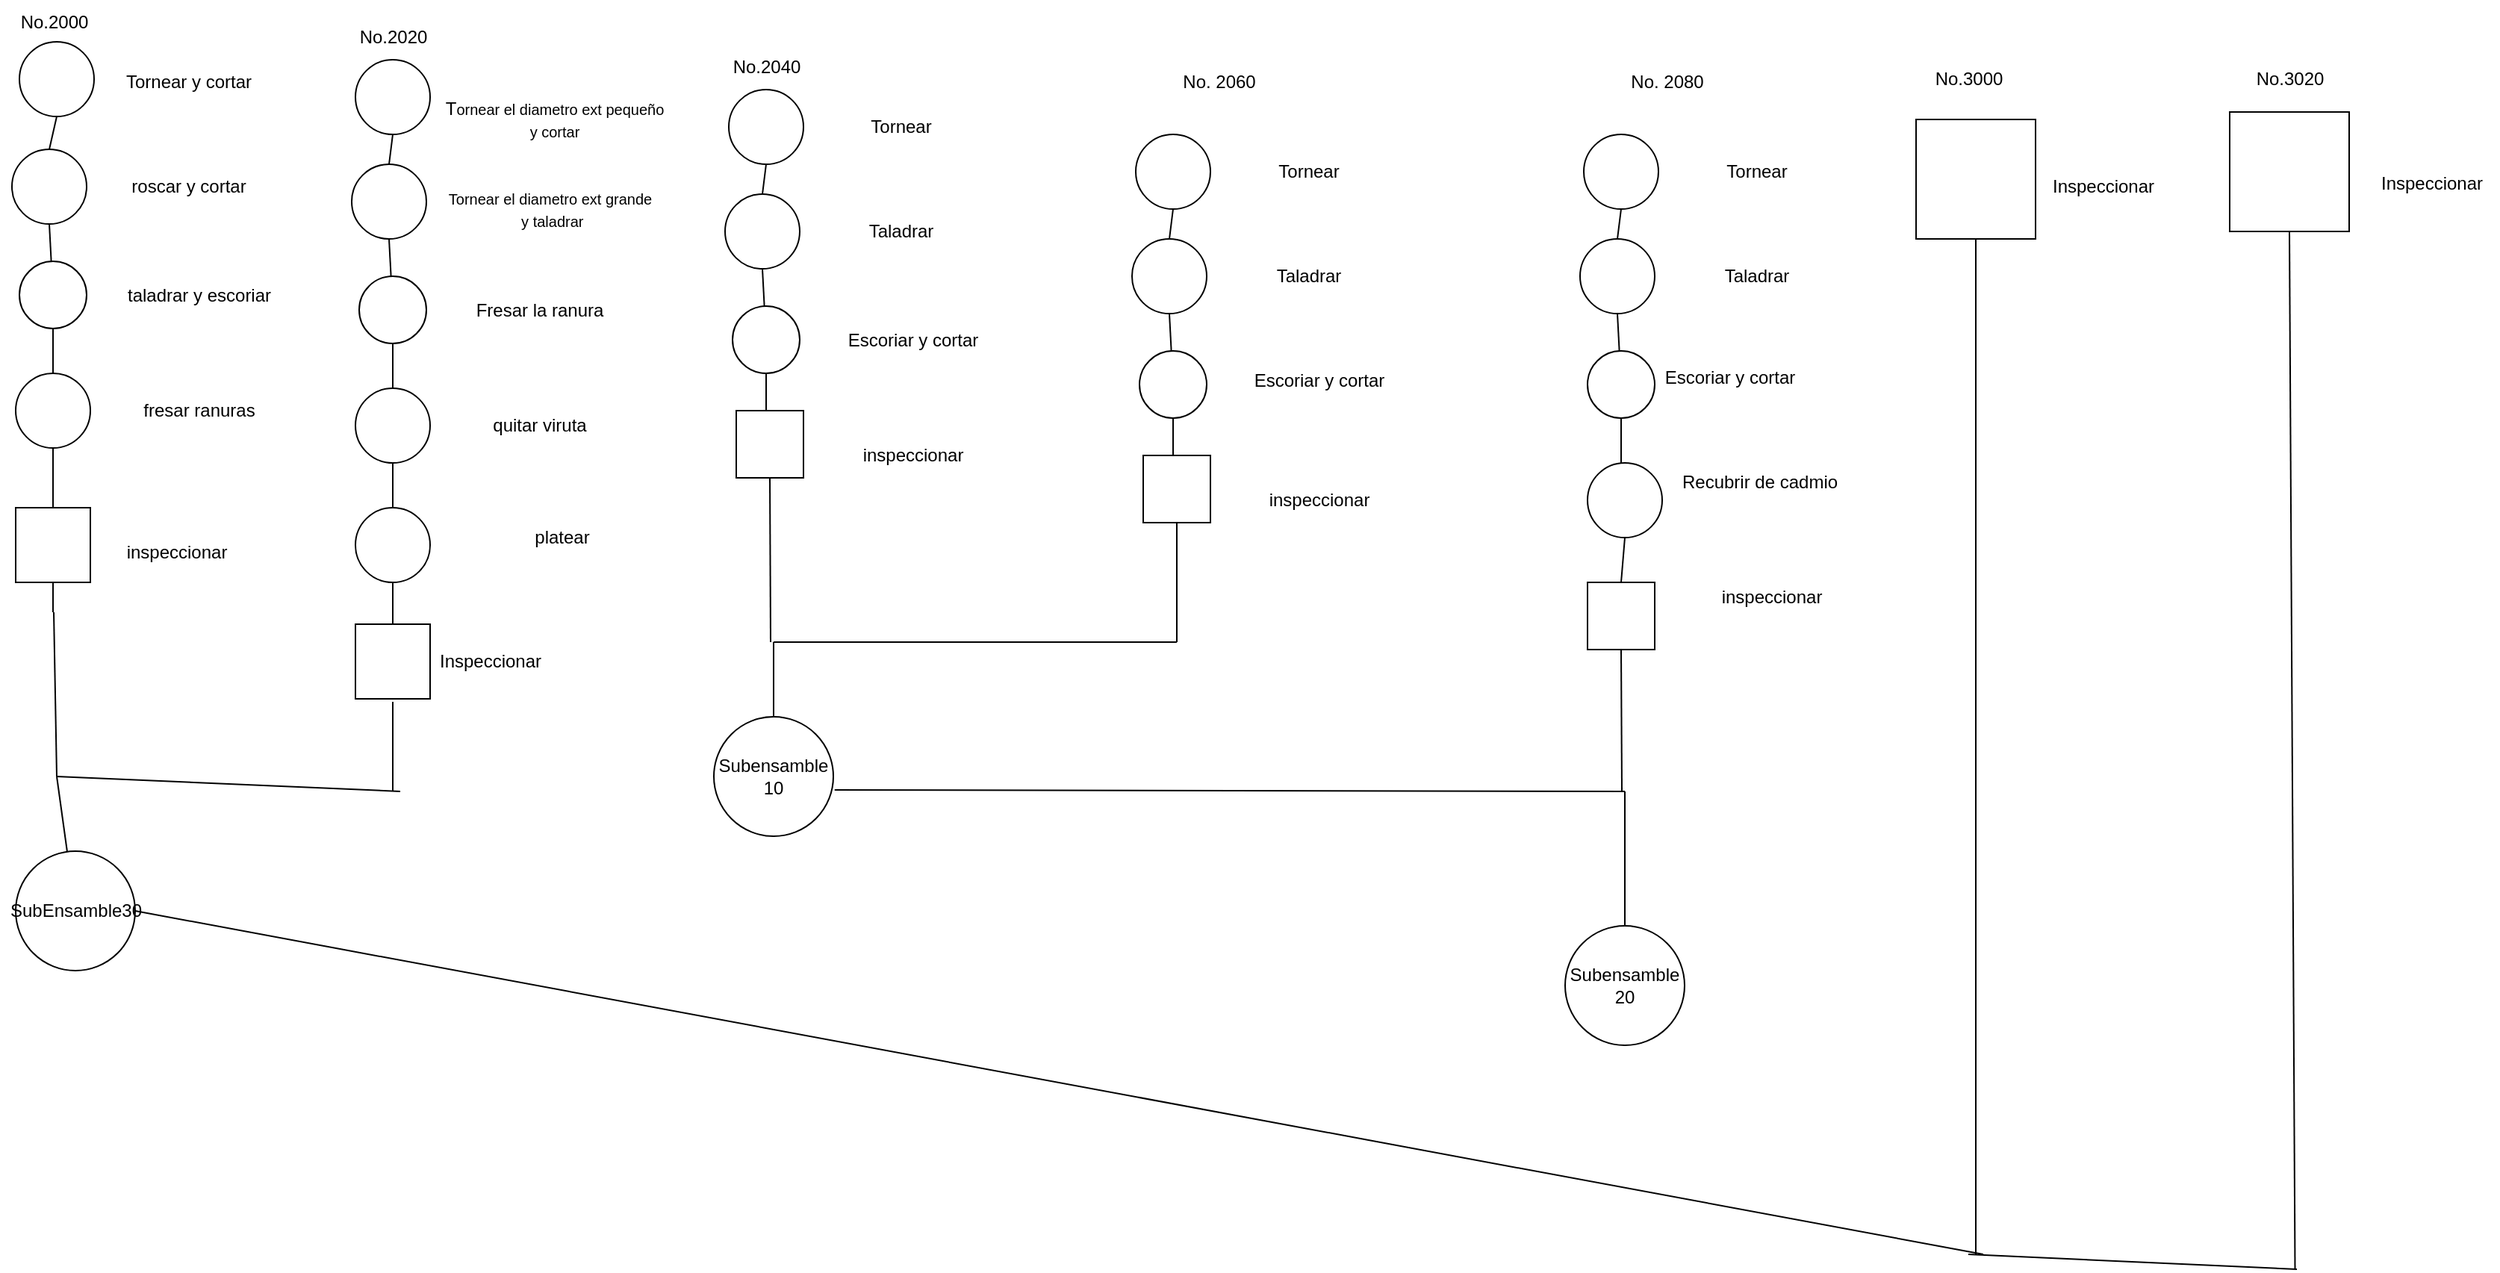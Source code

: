 <mxfile version="21.8.1" type="github">
  <diagram name="Página-1" id="knVnsXhcvulUXnF5gRkf">
    <mxGraphModel dx="2625" dy="1415" grid="1" gridSize="10" guides="1" tooltips="1" connect="1" arrows="1" fold="1" page="1" pageScale="1" pageWidth="1920" pageHeight="1200" math="0" shadow="0">
      <root>
        <mxCell id="0" />
        <mxCell id="1" parent="0" />
        <mxCell id="qHqgIJDqdc0Txp3HUpsl-9" value="" style="ellipse;whiteSpace=wrap;html=1;aspect=fixed;" vertex="1" parent="1">
          <mxGeometry x="45" y="48" width="50" height="50" as="geometry" />
        </mxCell>
        <mxCell id="qHqgIJDqdc0Txp3HUpsl-12" value="" style="endArrow=none;html=1;rounded=0;entryX=0.5;entryY=1;entryDx=0;entryDy=0;exitX=0.5;exitY=0;exitDx=0;exitDy=0;" edge="1" parent="1" source="qHqgIJDqdc0Txp3HUpsl-21" target="qHqgIJDqdc0Txp3HUpsl-9">
          <mxGeometry width="50" height="50" relative="1" as="geometry">
            <mxPoint x="67.08" y="190" as="sourcePoint" />
            <mxPoint x="67.08" y="140" as="targetPoint" />
          </mxGeometry>
        </mxCell>
        <mxCell id="qHqgIJDqdc0Txp3HUpsl-21" value="" style="ellipse;whiteSpace=wrap;html=1;aspect=fixed;" vertex="1" parent="1">
          <mxGeometry x="40" y="120" width="50" height="50" as="geometry" />
        </mxCell>
        <mxCell id="qHqgIJDqdc0Txp3HUpsl-22" value="" style="endArrow=none;html=1;rounded=0;entryX=0.5;entryY=1;entryDx=0;entryDy=0;" edge="1" parent="1" source="qHqgIJDqdc0Txp3HUpsl-24" target="qHqgIJDqdc0Txp3HUpsl-21">
          <mxGeometry width="50" height="50" relative="1" as="geometry">
            <mxPoint x="67.5" y="300" as="sourcePoint" />
            <mxPoint x="447.5" y="200" as="targetPoint" />
          </mxGeometry>
        </mxCell>
        <mxCell id="qHqgIJDqdc0Txp3HUpsl-25" value="" style="endArrow=none;html=1;rounded=0;entryX=0.5;entryY=1;entryDx=0;entryDy=0;exitX=0.5;exitY=0;exitDx=0;exitDy=0;" edge="1" parent="1" source="qHqgIJDqdc0Txp3HUpsl-26" target="qHqgIJDqdc0Txp3HUpsl-24">
          <mxGeometry width="50" height="50" relative="1" as="geometry">
            <mxPoint x="67.08" y="420" as="sourcePoint" />
            <mxPoint x="67.08" y="370" as="targetPoint" />
          </mxGeometry>
        </mxCell>
        <mxCell id="qHqgIJDqdc0Txp3HUpsl-27" value="" style="endArrow=none;html=1;rounded=0;entryX=0.5;entryY=1;entryDx=0;entryDy=0;exitX=0.5;exitY=0;exitDx=0;exitDy=0;" edge="1" parent="1" target="qHqgIJDqdc0Txp3HUpsl-26" source="qHqgIJDqdc0Txp3HUpsl-120">
          <mxGeometry width="50" height="50" relative="1" as="geometry">
            <mxPoint x="67.5" y="350" as="sourcePoint" />
            <mxPoint x="447.5" y="430" as="targetPoint" />
          </mxGeometry>
        </mxCell>
        <mxCell id="qHqgIJDqdc0Txp3HUpsl-28" value="" style="endArrow=none;html=1;rounded=0;entryX=0.5;entryY=1;entryDx=0;entryDy=0;" edge="1" parent="1" source="qHqgIJDqdc0Txp3HUpsl-26" target="qHqgIJDqdc0Txp3HUpsl-24">
          <mxGeometry width="50" height="50" relative="1" as="geometry">
            <mxPoint x="67.5" y="300" as="sourcePoint" />
            <mxPoint x="67.5" y="170" as="targetPoint" />
          </mxGeometry>
        </mxCell>
        <mxCell id="qHqgIJDqdc0Txp3HUpsl-24" value="" style="ellipse;whiteSpace=wrap;html=1;aspect=fixed;" vertex="1" parent="1">
          <mxGeometry x="45" y="195" width="45" height="45" as="geometry" />
        </mxCell>
        <mxCell id="qHqgIJDqdc0Txp3HUpsl-29" value="" style="endArrow=none;html=1;rounded=0;entryX=0.5;entryY=1;entryDx=0;entryDy=0;" edge="1" parent="1" target="qHqgIJDqdc0Txp3HUpsl-26">
          <mxGeometry width="50" height="50" relative="1" as="geometry">
            <mxPoint x="67.5" y="300" as="sourcePoint" />
            <mxPoint x="67.5" y="240" as="targetPoint" />
          </mxGeometry>
        </mxCell>
        <mxCell id="qHqgIJDqdc0Txp3HUpsl-26" value="" style="ellipse;whiteSpace=wrap;html=1;aspect=fixed;" vertex="1" parent="1">
          <mxGeometry x="42.5" y="270" width="50" height="50" as="geometry" />
        </mxCell>
        <mxCell id="qHqgIJDqdc0Txp3HUpsl-31" value="" style="endArrow=none;html=1;rounded=0;entryX=0.5;entryY=1;entryDx=0;entryDy=0;exitX=0.5;exitY=0;exitDx=0;exitDy=0;" edge="1" parent="1" target="qHqgIJDqdc0Txp3HUpsl-120">
          <mxGeometry width="50" height="50" relative="1" as="geometry">
            <mxPoint x="67.5" y="430" as="sourcePoint" />
            <mxPoint x="67.5" y="400" as="targetPoint" />
          </mxGeometry>
        </mxCell>
        <mxCell id="qHqgIJDqdc0Txp3HUpsl-33" value="" style="endArrow=none;html=1;rounded=0;" edge="1" parent="1">
          <mxGeometry width="50" height="50" relative="1" as="geometry">
            <mxPoint x="70" y="540" as="sourcePoint" />
            <mxPoint x="68" y="430" as="targetPoint" />
          </mxGeometry>
        </mxCell>
        <mxCell id="qHqgIJDqdc0Txp3HUpsl-34" value="No.2000" style="text;html=1;align=center;verticalAlign=middle;resizable=0;points=[];autosize=1;strokeColor=none;fillColor=none;" vertex="1" parent="1">
          <mxGeometry x="32.5" y="20" width="70" height="30" as="geometry" />
        </mxCell>
        <mxCell id="qHqgIJDqdc0Txp3HUpsl-35" value="Tornear y cortar" style="text;html=1;align=center;verticalAlign=middle;resizable=0;points=[];autosize=1;strokeColor=none;fillColor=none;" vertex="1" parent="1">
          <mxGeometry x="102.5" y="60" width="110" height="30" as="geometry" />
        </mxCell>
        <mxCell id="qHqgIJDqdc0Txp3HUpsl-36" value="roscar y cortar" style="text;html=1;align=center;verticalAlign=middle;resizable=0;points=[];autosize=1;strokeColor=none;fillColor=none;" vertex="1" parent="1">
          <mxGeometry x="107.5" y="130" width="100" height="30" as="geometry" />
        </mxCell>
        <mxCell id="qHqgIJDqdc0Txp3HUpsl-37" value="taladrar y escoriar" style="text;html=1;align=center;verticalAlign=middle;resizable=0;points=[];autosize=1;strokeColor=none;fillColor=none;" vertex="1" parent="1">
          <mxGeometry x="105" y="202.5" width="120" height="30" as="geometry" />
        </mxCell>
        <mxCell id="qHqgIJDqdc0Txp3HUpsl-38" value="fresar ranuras" style="text;html=1;align=center;verticalAlign=middle;resizable=0;points=[];autosize=1;strokeColor=none;fillColor=none;" vertex="1" parent="1">
          <mxGeometry x="115" y="280" width="100" height="30" as="geometry" />
        </mxCell>
        <mxCell id="qHqgIJDqdc0Txp3HUpsl-39" value="inspeccionar&lt;br&gt;" style="text;html=1;align=center;verticalAlign=middle;resizable=0;points=[];autosize=1;strokeColor=none;fillColor=none;" vertex="1" parent="1">
          <mxGeometry x="105" y="375" width="90" height="30" as="geometry" />
        </mxCell>
        <mxCell id="qHqgIJDqdc0Txp3HUpsl-40" value="" style="ellipse;whiteSpace=wrap;html=1;aspect=fixed;" vertex="1" parent="1">
          <mxGeometry x="270" y="60" width="50" height="50" as="geometry" />
        </mxCell>
        <mxCell id="qHqgIJDqdc0Txp3HUpsl-41" value="" style="endArrow=none;html=1;rounded=0;entryX=0.5;entryY=1;entryDx=0;entryDy=0;exitX=0.5;exitY=0;exitDx=0;exitDy=0;" edge="1" parent="1" source="qHqgIJDqdc0Txp3HUpsl-42" target="qHqgIJDqdc0Txp3HUpsl-40">
          <mxGeometry width="50" height="50" relative="1" as="geometry">
            <mxPoint x="294.58" y="200" as="sourcePoint" />
            <mxPoint x="294.58" y="150" as="targetPoint" />
          </mxGeometry>
        </mxCell>
        <mxCell id="qHqgIJDqdc0Txp3HUpsl-42" value="" style="ellipse;whiteSpace=wrap;html=1;aspect=fixed;" vertex="1" parent="1">
          <mxGeometry x="267.5" y="130" width="50" height="50" as="geometry" />
        </mxCell>
        <mxCell id="qHqgIJDqdc0Txp3HUpsl-43" value="" style="endArrow=none;html=1;rounded=0;entryX=0.5;entryY=1;entryDx=0;entryDy=0;" edge="1" parent="1" source="qHqgIJDqdc0Txp3HUpsl-47" target="qHqgIJDqdc0Txp3HUpsl-42">
          <mxGeometry width="50" height="50" relative="1" as="geometry">
            <mxPoint x="295" y="310" as="sourcePoint" />
            <mxPoint x="675" y="210" as="targetPoint" />
          </mxGeometry>
        </mxCell>
        <mxCell id="qHqgIJDqdc0Txp3HUpsl-44" value="" style="endArrow=none;html=1;rounded=0;entryX=0.5;entryY=1;entryDx=0;entryDy=0;exitX=0.5;exitY=0;exitDx=0;exitDy=0;" edge="1" parent="1" source="qHqgIJDqdc0Txp3HUpsl-49" target="qHqgIJDqdc0Txp3HUpsl-47">
          <mxGeometry width="50" height="50" relative="1" as="geometry">
            <mxPoint x="294.58" y="430" as="sourcePoint" />
            <mxPoint x="294.58" y="380" as="targetPoint" />
          </mxGeometry>
        </mxCell>
        <mxCell id="qHqgIJDqdc0Txp3HUpsl-45" value="" style="endArrow=none;html=1;rounded=0;entryX=0.5;entryY=1;entryDx=0;entryDy=0;exitX=0.5;exitY=0;exitDx=0;exitDy=0;" edge="1" parent="1" source="qHqgIJDqdc0Txp3HUpsl-50" target="qHqgIJDqdc0Txp3HUpsl-49">
          <mxGeometry width="50" height="50" relative="1" as="geometry">
            <mxPoint x="295" y="540" as="sourcePoint" />
            <mxPoint x="675" y="440" as="targetPoint" />
          </mxGeometry>
        </mxCell>
        <mxCell id="qHqgIJDqdc0Txp3HUpsl-46" value="" style="endArrow=none;html=1;rounded=0;entryX=0.5;entryY=1;entryDx=0;entryDy=0;" edge="1" parent="1" source="qHqgIJDqdc0Txp3HUpsl-49" target="qHqgIJDqdc0Txp3HUpsl-47">
          <mxGeometry width="50" height="50" relative="1" as="geometry">
            <mxPoint x="295" y="310" as="sourcePoint" />
            <mxPoint x="295" y="180" as="targetPoint" />
          </mxGeometry>
        </mxCell>
        <mxCell id="qHqgIJDqdc0Txp3HUpsl-47" value="" style="ellipse;whiteSpace=wrap;html=1;aspect=fixed;" vertex="1" parent="1">
          <mxGeometry x="272.5" y="205" width="45" height="45" as="geometry" />
        </mxCell>
        <mxCell id="qHqgIJDqdc0Txp3HUpsl-48" value="" style="endArrow=none;html=1;rounded=0;entryX=0.5;entryY=1;entryDx=0;entryDy=0;" edge="1" parent="1" target="qHqgIJDqdc0Txp3HUpsl-49">
          <mxGeometry width="50" height="50" relative="1" as="geometry">
            <mxPoint x="295" y="310" as="sourcePoint" />
            <mxPoint x="295" y="250" as="targetPoint" />
          </mxGeometry>
        </mxCell>
        <mxCell id="qHqgIJDqdc0Txp3HUpsl-49" value="" style="ellipse;whiteSpace=wrap;html=1;aspect=fixed;" vertex="1" parent="1">
          <mxGeometry x="270" y="280" width="50" height="50" as="geometry" />
        </mxCell>
        <mxCell id="qHqgIJDqdc0Txp3HUpsl-50" value="" style="ellipse;whiteSpace=wrap;html=1;aspect=fixed;" vertex="1" parent="1">
          <mxGeometry x="270" y="360" width="50" height="50" as="geometry" />
        </mxCell>
        <mxCell id="qHqgIJDqdc0Txp3HUpsl-51" value="" style="endArrow=none;html=1;rounded=0;entryX=0.5;entryY=1;entryDx=0;entryDy=0;exitX=0.5;exitY=0;exitDx=0;exitDy=0;" edge="1" parent="1" target="qHqgIJDqdc0Txp3HUpsl-50">
          <mxGeometry width="50" height="50" relative="1" as="geometry">
            <mxPoint x="295" y="440" as="sourcePoint" />
            <mxPoint x="434.58" y="440" as="targetPoint" />
          </mxGeometry>
        </mxCell>
        <mxCell id="qHqgIJDqdc0Txp3HUpsl-53" value="" style="endArrow=none;html=1;rounded=0;entryX=0.5;entryY=1;entryDx=0;entryDy=0;" edge="1" parent="1">
          <mxGeometry width="50" height="50" relative="1" as="geometry">
            <mxPoint x="295" y="550" as="sourcePoint" />
            <mxPoint x="295" y="490" as="targetPoint" />
          </mxGeometry>
        </mxCell>
        <mxCell id="qHqgIJDqdc0Txp3HUpsl-54" value="No.2020" style="text;html=1;align=center;verticalAlign=middle;resizable=0;points=[];autosize=1;strokeColor=none;fillColor=none;" vertex="1" parent="1">
          <mxGeometry x="260" y="30" width="70" height="30" as="geometry" />
        </mxCell>
        <mxCell id="qHqgIJDqdc0Txp3HUpsl-55" value="T&lt;font style=&quot;font-size: 10px;&quot;&gt;ornear el diametro ext pequeño &lt;br&gt;y cortar&lt;/font&gt;" style="text;html=1;align=center;verticalAlign=middle;resizable=0;points=[];autosize=1;strokeColor=none;fillColor=none;" vertex="1" parent="1">
          <mxGeometry x="317.5" y="80" width="170" height="40" as="geometry" />
        </mxCell>
        <mxCell id="qHqgIJDqdc0Txp3HUpsl-56" value="&lt;font style=&quot;font-size: 10px;&quot;&gt;Tornear el diametro ext grande&lt;br&gt;&amp;nbsp;y taladrar&lt;/font&gt;" style="text;html=1;align=center;verticalAlign=middle;resizable=0;points=[];autosize=1;strokeColor=none;fillColor=none;" vertex="1" parent="1">
          <mxGeometry x="320" y="140" width="160" height="40" as="geometry" />
        </mxCell>
        <mxCell id="qHqgIJDqdc0Txp3HUpsl-57" value="Fresar la ranura" style="text;html=1;align=center;verticalAlign=middle;resizable=0;points=[];autosize=1;strokeColor=none;fillColor=none;" vertex="1" parent="1">
          <mxGeometry x="337.5" y="212.5" width="110" height="30" as="geometry" />
        </mxCell>
        <mxCell id="qHqgIJDqdc0Txp3HUpsl-58" value="quitar viruta" style="text;html=1;align=center;verticalAlign=middle;resizable=0;points=[];autosize=1;strokeColor=none;fillColor=none;" vertex="1" parent="1">
          <mxGeometry x="347.5" y="290" width="90" height="30" as="geometry" />
        </mxCell>
        <mxCell id="qHqgIJDqdc0Txp3HUpsl-59" value="platear" style="text;html=1;align=center;verticalAlign=middle;resizable=0;points=[];autosize=1;strokeColor=none;fillColor=none;" vertex="1" parent="1">
          <mxGeometry x="377.5" y="365" width="60" height="30" as="geometry" />
        </mxCell>
        <mxCell id="qHqgIJDqdc0Txp3HUpsl-60" value="" style="ellipse;whiteSpace=wrap;html=1;aspect=fixed;" vertex="1" parent="1">
          <mxGeometry x="520" y="80" width="50" height="50" as="geometry" />
        </mxCell>
        <mxCell id="qHqgIJDqdc0Txp3HUpsl-61" value="" style="endArrow=none;html=1;rounded=0;entryX=0.5;entryY=1;entryDx=0;entryDy=0;exitX=0.5;exitY=0;exitDx=0;exitDy=0;" edge="1" parent="1" source="qHqgIJDqdc0Txp3HUpsl-62" target="qHqgIJDqdc0Txp3HUpsl-60">
          <mxGeometry width="50" height="50" relative="1" as="geometry">
            <mxPoint x="544.58" y="220" as="sourcePoint" />
            <mxPoint x="544.58" y="170" as="targetPoint" />
          </mxGeometry>
        </mxCell>
        <mxCell id="qHqgIJDqdc0Txp3HUpsl-62" value="" style="ellipse;whiteSpace=wrap;html=1;aspect=fixed;" vertex="1" parent="1">
          <mxGeometry x="517.5" y="150" width="50" height="50" as="geometry" />
        </mxCell>
        <mxCell id="qHqgIJDqdc0Txp3HUpsl-63" value="" style="endArrow=none;html=1;rounded=0;entryX=0.5;entryY=1;entryDx=0;entryDy=0;" edge="1" parent="1" source="qHqgIJDqdc0Txp3HUpsl-67" target="qHqgIJDqdc0Txp3HUpsl-62">
          <mxGeometry width="50" height="50" relative="1" as="geometry">
            <mxPoint x="545" y="330" as="sourcePoint" />
            <mxPoint x="925" y="230" as="targetPoint" />
          </mxGeometry>
        </mxCell>
        <mxCell id="qHqgIJDqdc0Txp3HUpsl-64" value="" style="endArrow=none;html=1;rounded=0;entryX=0.5;entryY=1;entryDx=0;entryDy=0;exitX=0.5;exitY=0;exitDx=0;exitDy=0;" edge="1" parent="1" target="qHqgIJDqdc0Txp3HUpsl-67">
          <mxGeometry width="50" height="50" relative="1" as="geometry">
            <mxPoint x="545" y="300" as="sourcePoint" />
            <mxPoint x="544.58" y="400" as="targetPoint" />
          </mxGeometry>
        </mxCell>
        <mxCell id="qHqgIJDqdc0Txp3HUpsl-66" value="" style="endArrow=none;html=1;rounded=0;entryX=0.5;entryY=1;entryDx=0;entryDy=0;" edge="1" parent="1" target="qHqgIJDqdc0Txp3HUpsl-67">
          <mxGeometry width="50" height="50" relative="1" as="geometry">
            <mxPoint x="545" y="300" as="sourcePoint" />
            <mxPoint x="545" y="200" as="targetPoint" />
          </mxGeometry>
        </mxCell>
        <mxCell id="qHqgIJDqdc0Txp3HUpsl-67" value="" style="ellipse;whiteSpace=wrap;html=1;aspect=fixed;" vertex="1" parent="1">
          <mxGeometry x="522.5" y="225" width="45" height="45" as="geometry" />
        </mxCell>
        <mxCell id="qHqgIJDqdc0Txp3HUpsl-74" value="No.2040" style="text;html=1;align=center;verticalAlign=middle;resizable=0;points=[];autosize=1;strokeColor=none;fillColor=none;" vertex="1" parent="1">
          <mxGeometry x="510" y="50" width="70" height="30" as="geometry" />
        </mxCell>
        <mxCell id="qHqgIJDqdc0Txp3HUpsl-75" value="Tornear" style="text;html=1;align=center;verticalAlign=middle;resizable=0;points=[];autosize=1;strokeColor=none;fillColor=none;" vertex="1" parent="1">
          <mxGeometry x="605" y="90" width="60" height="30" as="geometry" />
        </mxCell>
        <mxCell id="qHqgIJDqdc0Txp3HUpsl-76" value="Taladrar" style="text;html=1;align=center;verticalAlign=middle;resizable=0;points=[];autosize=1;strokeColor=none;fillColor=none;" vertex="1" parent="1">
          <mxGeometry x="600" y="160" width="70" height="30" as="geometry" />
        </mxCell>
        <mxCell id="qHqgIJDqdc0Txp3HUpsl-77" value="Escoriar y cortar" style="text;html=1;align=center;verticalAlign=middle;resizable=0;points=[];autosize=1;strokeColor=none;fillColor=none;" vertex="1" parent="1">
          <mxGeometry x="587.5" y="232.5" width="110" height="30" as="geometry" />
        </mxCell>
        <mxCell id="qHqgIJDqdc0Txp3HUpsl-78" value="inspeccionar" style="text;html=1;align=center;verticalAlign=middle;resizable=0;points=[];autosize=1;strokeColor=none;fillColor=none;" vertex="1" parent="1">
          <mxGeometry x="597.5" y="310" width="90" height="30" as="geometry" />
        </mxCell>
        <mxCell id="qHqgIJDqdc0Txp3HUpsl-94" value="No. 2060" style="text;html=1;align=center;verticalAlign=middle;resizable=0;points=[];autosize=1;strokeColor=none;fillColor=none;" vertex="1" parent="1">
          <mxGeometry x="812.5" y="60" width="70" height="30" as="geometry" />
        </mxCell>
        <mxCell id="qHqgIJDqdc0Txp3HUpsl-120" value="" style="whiteSpace=wrap;html=1;aspect=fixed;" vertex="1" parent="1">
          <mxGeometry x="42.5" y="360" width="50" height="50" as="geometry" />
        </mxCell>
        <mxCell id="qHqgIJDqdc0Txp3HUpsl-124" value="Inspeccionar" style="text;html=1;align=center;verticalAlign=middle;resizable=0;points=[];autosize=1;strokeColor=none;fillColor=none;" vertex="1" parent="1">
          <mxGeometry x="315" y="448" width="90" height="30" as="geometry" />
        </mxCell>
        <mxCell id="qHqgIJDqdc0Txp3HUpsl-125" value="" style="whiteSpace=wrap;html=1;aspect=fixed;" vertex="1" parent="1">
          <mxGeometry x="270" y="438" width="50" height="50" as="geometry" />
        </mxCell>
        <mxCell id="qHqgIJDqdc0Txp3HUpsl-126" value="" style="whiteSpace=wrap;html=1;aspect=fixed;" vertex="1" parent="1">
          <mxGeometry x="525" y="295" width="45" height="45" as="geometry" />
        </mxCell>
        <mxCell id="qHqgIJDqdc0Txp3HUpsl-128" value="" style="ellipse;whiteSpace=wrap;html=1;aspect=fixed;" vertex="1" parent="1">
          <mxGeometry x="792.5" y="110" width="50" height="50" as="geometry" />
        </mxCell>
        <mxCell id="qHqgIJDqdc0Txp3HUpsl-129" value="" style="endArrow=none;html=1;rounded=0;entryX=0.5;entryY=1;entryDx=0;entryDy=0;exitX=0.5;exitY=0;exitDx=0;exitDy=0;" edge="1" parent="1" source="qHqgIJDqdc0Txp3HUpsl-130" target="qHqgIJDqdc0Txp3HUpsl-128">
          <mxGeometry width="50" height="50" relative="1" as="geometry">
            <mxPoint x="817.08" y="250" as="sourcePoint" />
            <mxPoint x="817.08" y="200" as="targetPoint" />
          </mxGeometry>
        </mxCell>
        <mxCell id="qHqgIJDqdc0Txp3HUpsl-130" value="" style="ellipse;whiteSpace=wrap;html=1;aspect=fixed;" vertex="1" parent="1">
          <mxGeometry x="790" y="180" width="50" height="50" as="geometry" />
        </mxCell>
        <mxCell id="qHqgIJDqdc0Txp3HUpsl-131" value="" style="endArrow=none;html=1;rounded=0;entryX=0.5;entryY=1;entryDx=0;entryDy=0;" edge="1" parent="1" source="qHqgIJDqdc0Txp3HUpsl-134" target="qHqgIJDqdc0Txp3HUpsl-130">
          <mxGeometry width="50" height="50" relative="1" as="geometry">
            <mxPoint x="817.5" y="360" as="sourcePoint" />
            <mxPoint x="1197.5" y="260" as="targetPoint" />
          </mxGeometry>
        </mxCell>
        <mxCell id="qHqgIJDqdc0Txp3HUpsl-132" value="" style="endArrow=none;html=1;rounded=0;entryX=0.5;entryY=1;entryDx=0;entryDy=0;exitX=0.5;exitY=0;exitDx=0;exitDy=0;" edge="1" parent="1" target="qHqgIJDqdc0Txp3HUpsl-134">
          <mxGeometry width="50" height="50" relative="1" as="geometry">
            <mxPoint x="817.5" y="330" as="sourcePoint" />
            <mxPoint x="817.08" y="430" as="targetPoint" />
          </mxGeometry>
        </mxCell>
        <mxCell id="qHqgIJDqdc0Txp3HUpsl-133" value="" style="endArrow=none;html=1;rounded=0;entryX=0.5;entryY=1;entryDx=0;entryDy=0;" edge="1" parent="1" target="qHqgIJDqdc0Txp3HUpsl-134">
          <mxGeometry width="50" height="50" relative="1" as="geometry">
            <mxPoint x="817.5" y="330" as="sourcePoint" />
            <mxPoint x="817.5" y="230" as="targetPoint" />
          </mxGeometry>
        </mxCell>
        <mxCell id="qHqgIJDqdc0Txp3HUpsl-134" value="" style="ellipse;whiteSpace=wrap;html=1;aspect=fixed;" vertex="1" parent="1">
          <mxGeometry x="795" y="255" width="45" height="45" as="geometry" />
        </mxCell>
        <mxCell id="qHqgIJDqdc0Txp3HUpsl-135" value="Tornear" style="text;html=1;align=center;verticalAlign=middle;resizable=0;points=[];autosize=1;strokeColor=none;fillColor=none;" vertex="1" parent="1">
          <mxGeometry x="877.5" y="120" width="60" height="30" as="geometry" />
        </mxCell>
        <mxCell id="qHqgIJDqdc0Txp3HUpsl-136" value="Taladrar" style="text;html=1;align=center;verticalAlign=middle;resizable=0;points=[];autosize=1;strokeColor=none;fillColor=none;" vertex="1" parent="1">
          <mxGeometry x="872.5" y="190" width="70" height="30" as="geometry" />
        </mxCell>
        <mxCell id="qHqgIJDqdc0Txp3HUpsl-137" value="inspeccionar" style="text;html=1;align=center;verticalAlign=middle;resizable=0;points=[];autosize=1;strokeColor=none;fillColor=none;" vertex="1" parent="1">
          <mxGeometry x="870" y="340" width="90" height="30" as="geometry" />
        </mxCell>
        <mxCell id="qHqgIJDqdc0Txp3HUpsl-138" value="" style="whiteSpace=wrap;html=1;aspect=fixed;" vertex="1" parent="1">
          <mxGeometry x="797.5" y="325" width="45" height="45" as="geometry" />
        </mxCell>
        <mxCell id="qHqgIJDqdc0Txp3HUpsl-139" value="Escoriar y cortar" style="text;html=1;align=center;verticalAlign=middle;resizable=0;points=[];autosize=1;strokeColor=none;fillColor=none;" vertex="1" parent="1">
          <mxGeometry x="860" y="260" width="110" height="30" as="geometry" />
        </mxCell>
        <mxCell id="qHqgIJDqdc0Txp3HUpsl-140" value="No. 2080" style="text;html=1;align=center;verticalAlign=middle;resizable=0;points=[];autosize=1;strokeColor=none;fillColor=none;" vertex="1" parent="1">
          <mxGeometry x="1112.5" y="60" width="70" height="30" as="geometry" />
        </mxCell>
        <mxCell id="qHqgIJDqdc0Txp3HUpsl-141" value="" style="ellipse;whiteSpace=wrap;html=1;aspect=fixed;" vertex="1" parent="1">
          <mxGeometry x="1092.5" y="110" width="50" height="50" as="geometry" />
        </mxCell>
        <mxCell id="qHqgIJDqdc0Txp3HUpsl-142" value="" style="endArrow=none;html=1;rounded=0;entryX=0.5;entryY=1;entryDx=0;entryDy=0;exitX=0.5;exitY=0;exitDx=0;exitDy=0;" edge="1" parent="1" source="qHqgIJDqdc0Txp3HUpsl-143" target="qHqgIJDqdc0Txp3HUpsl-141">
          <mxGeometry width="50" height="50" relative="1" as="geometry">
            <mxPoint x="1117.08" y="250" as="sourcePoint" />
            <mxPoint x="1117.08" y="200" as="targetPoint" />
          </mxGeometry>
        </mxCell>
        <mxCell id="qHqgIJDqdc0Txp3HUpsl-143" value="" style="ellipse;whiteSpace=wrap;html=1;aspect=fixed;" vertex="1" parent="1">
          <mxGeometry x="1090" y="180" width="50" height="50" as="geometry" />
        </mxCell>
        <mxCell id="qHqgIJDqdc0Txp3HUpsl-144" value="" style="endArrow=none;html=1;rounded=0;entryX=0.5;entryY=1;entryDx=0;entryDy=0;" edge="1" parent="1" source="qHqgIJDqdc0Txp3HUpsl-147" target="qHqgIJDqdc0Txp3HUpsl-143">
          <mxGeometry width="50" height="50" relative="1" as="geometry">
            <mxPoint x="1117.5" y="360" as="sourcePoint" />
            <mxPoint x="1497.5" y="260" as="targetPoint" />
          </mxGeometry>
        </mxCell>
        <mxCell id="qHqgIJDqdc0Txp3HUpsl-145" value="" style="endArrow=none;html=1;rounded=0;entryX=0.5;entryY=1;entryDx=0;entryDy=0;exitX=0.5;exitY=0;exitDx=0;exitDy=0;" edge="1" parent="1" target="qHqgIJDqdc0Txp3HUpsl-147">
          <mxGeometry width="50" height="50" relative="1" as="geometry">
            <mxPoint x="1117.5" y="330" as="sourcePoint" />
            <mxPoint x="1117.08" y="430" as="targetPoint" />
          </mxGeometry>
        </mxCell>
        <mxCell id="qHqgIJDqdc0Txp3HUpsl-146" value="" style="endArrow=none;html=1;rounded=0;entryX=0.5;entryY=1;entryDx=0;entryDy=0;" edge="1" parent="1" target="qHqgIJDqdc0Txp3HUpsl-147">
          <mxGeometry width="50" height="50" relative="1" as="geometry">
            <mxPoint x="1117.5" y="330" as="sourcePoint" />
            <mxPoint x="1117.5" y="230" as="targetPoint" />
          </mxGeometry>
        </mxCell>
        <mxCell id="qHqgIJDqdc0Txp3HUpsl-147" value="" style="ellipse;whiteSpace=wrap;html=1;aspect=fixed;" vertex="1" parent="1">
          <mxGeometry x="1095" y="255" width="45" height="45" as="geometry" />
        </mxCell>
        <mxCell id="qHqgIJDqdc0Txp3HUpsl-148" value="Tornear" style="text;html=1;align=center;verticalAlign=middle;resizable=0;points=[];autosize=1;strokeColor=none;fillColor=none;" vertex="1" parent="1">
          <mxGeometry x="1177.5" y="120" width="60" height="30" as="geometry" />
        </mxCell>
        <mxCell id="qHqgIJDqdc0Txp3HUpsl-149" value="Taladrar" style="text;html=1;align=center;verticalAlign=middle;resizable=0;points=[];autosize=1;strokeColor=none;fillColor=none;" vertex="1" parent="1">
          <mxGeometry x="1172.5" y="190" width="70" height="30" as="geometry" />
        </mxCell>
        <mxCell id="qHqgIJDqdc0Txp3HUpsl-150" value="inspeccionar" style="text;html=1;align=center;verticalAlign=middle;resizable=0;points=[];autosize=1;strokeColor=none;fillColor=none;" vertex="1" parent="1">
          <mxGeometry x="1172.5" y="405" width="90" height="30" as="geometry" />
        </mxCell>
        <mxCell id="qHqgIJDqdc0Txp3HUpsl-151" value="" style="whiteSpace=wrap;html=1;aspect=fixed;" vertex="1" parent="1">
          <mxGeometry x="1095" y="410" width="45" height="45" as="geometry" />
        </mxCell>
        <mxCell id="qHqgIJDqdc0Txp3HUpsl-152" value="Escoriar y cortar" style="text;html=1;align=center;verticalAlign=middle;resizable=0;points=[];autosize=1;strokeColor=none;fillColor=none;" vertex="1" parent="1">
          <mxGeometry x="1135" y="258" width="110" height="30" as="geometry" />
        </mxCell>
        <mxCell id="qHqgIJDqdc0Txp3HUpsl-153" value="" style="ellipse;whiteSpace=wrap;html=1;aspect=fixed;" vertex="1" parent="1">
          <mxGeometry x="1095" y="330" width="50" height="50" as="geometry" />
        </mxCell>
        <mxCell id="qHqgIJDqdc0Txp3HUpsl-154" value="" style="endArrow=none;html=1;rounded=0;entryX=0.5;entryY=1;entryDx=0;entryDy=0;exitX=0.5;exitY=0;exitDx=0;exitDy=0;" edge="1" parent="1" source="qHqgIJDqdc0Txp3HUpsl-151" target="qHqgIJDqdc0Txp3HUpsl-153">
          <mxGeometry width="50" height="50" relative="1" as="geometry">
            <mxPoint x="890" y="380" as="sourcePoint" />
            <mxPoint x="940" y="330" as="targetPoint" />
          </mxGeometry>
        </mxCell>
        <mxCell id="qHqgIJDqdc0Txp3HUpsl-155" value="Recubrir de cadmio" style="text;html=1;align=center;verticalAlign=middle;resizable=0;points=[];autosize=1;strokeColor=none;fillColor=none;" vertex="1" parent="1">
          <mxGeometry x="1145" y="328" width="130" height="30" as="geometry" />
        </mxCell>
        <mxCell id="qHqgIJDqdc0Txp3HUpsl-156" value="No.3000" style="text;html=1;align=center;verticalAlign=middle;resizable=0;points=[];autosize=1;strokeColor=none;fillColor=none;" vertex="1" parent="1">
          <mxGeometry x="1315" y="58" width="70" height="30" as="geometry" />
        </mxCell>
        <mxCell id="qHqgIJDqdc0Txp3HUpsl-157" value="" style="whiteSpace=wrap;html=1;aspect=fixed;" vertex="1" parent="1">
          <mxGeometry x="1315" y="100" width="80" height="80" as="geometry" />
        </mxCell>
        <mxCell id="qHqgIJDqdc0Txp3HUpsl-158" value="No.3020" style="text;html=1;align=center;verticalAlign=middle;resizable=0;points=[];autosize=1;strokeColor=none;fillColor=none;" vertex="1" parent="1">
          <mxGeometry x="1530" y="58" width="70" height="30" as="geometry" />
        </mxCell>
        <mxCell id="qHqgIJDqdc0Txp3HUpsl-159" value="" style="whiteSpace=wrap;html=1;aspect=fixed;" vertex="1" parent="1">
          <mxGeometry x="1525" y="95" width="80" height="80" as="geometry" />
        </mxCell>
        <mxCell id="qHqgIJDqdc0Txp3HUpsl-160" value="Inspeccionar" style="text;html=1;align=center;verticalAlign=middle;resizable=0;points=[];autosize=1;strokeColor=none;fillColor=none;" vertex="1" parent="1">
          <mxGeometry x="1395" y="130" width="90" height="30" as="geometry" />
        </mxCell>
        <mxCell id="qHqgIJDqdc0Txp3HUpsl-161" value="Inspeccionar" style="text;html=1;align=center;verticalAlign=middle;resizable=0;points=[];autosize=1;strokeColor=none;fillColor=none;" vertex="1" parent="1">
          <mxGeometry x="1615" y="128" width="90" height="30" as="geometry" />
        </mxCell>
        <mxCell id="qHqgIJDqdc0Txp3HUpsl-163" value="" style="endArrow=none;html=1;rounded=0;entryX=0.5;entryY=1;entryDx=0;entryDy=0;" edge="1" parent="1" target="qHqgIJDqdc0Txp3HUpsl-138">
          <mxGeometry width="50" height="50" relative="1" as="geometry">
            <mxPoint x="820" y="450" as="sourcePoint" />
            <mxPoint x="877.5" y="410" as="targetPoint" />
          </mxGeometry>
        </mxCell>
        <mxCell id="qHqgIJDqdc0Txp3HUpsl-164" value="" style="endArrow=none;html=1;rounded=0;" edge="1" parent="1">
          <mxGeometry width="50" height="50" relative="1" as="geometry">
            <mxPoint x="550" y="450" as="sourcePoint" />
            <mxPoint x="820" y="450" as="targetPoint" />
          </mxGeometry>
        </mxCell>
        <mxCell id="qHqgIJDqdc0Txp3HUpsl-165" value="" style="endArrow=none;html=1;rounded=0;entryX=0.5;entryY=1;entryDx=0;entryDy=0;" edge="1" parent="1" target="qHqgIJDqdc0Txp3HUpsl-126">
          <mxGeometry width="50" height="50" relative="1" as="geometry">
            <mxPoint x="548" y="450" as="sourcePoint" />
            <mxPoint x="610" y="330" as="targetPoint" />
          </mxGeometry>
        </mxCell>
        <mxCell id="qHqgIJDqdc0Txp3HUpsl-166" value="" style="endArrow=none;html=1;rounded=0;" edge="1" parent="1">
          <mxGeometry width="50" height="50" relative="1" as="geometry">
            <mxPoint x="550" y="510" as="sourcePoint" />
            <mxPoint x="550" y="450" as="targetPoint" />
          </mxGeometry>
        </mxCell>
        <mxCell id="qHqgIJDqdc0Txp3HUpsl-167" value="Subensamble 10" style="ellipse;whiteSpace=wrap;html=1;aspect=fixed;" vertex="1" parent="1">
          <mxGeometry x="510" y="500" width="80" height="80" as="geometry" />
        </mxCell>
        <mxCell id="qHqgIJDqdc0Txp3HUpsl-168" value="" style="endArrow=none;html=1;rounded=0;exitX=1.011;exitY=0.613;exitDx=0;exitDy=0;exitPerimeter=0;" edge="1" parent="1" source="qHqgIJDqdc0Txp3HUpsl-167">
          <mxGeometry width="50" height="50" relative="1" as="geometry">
            <mxPoint x="697.5" y="600" as="sourcePoint" />
            <mxPoint x="1120" y="550" as="targetPoint" />
          </mxGeometry>
        </mxCell>
        <mxCell id="qHqgIJDqdc0Txp3HUpsl-169" value="" style="endArrow=none;html=1;rounded=0;entryX=0.5;entryY=1;entryDx=0;entryDy=0;" edge="1" parent="1" target="qHqgIJDqdc0Txp3HUpsl-151">
          <mxGeometry width="50" height="50" relative="1" as="geometry">
            <mxPoint x="1118" y="550" as="sourcePoint" />
            <mxPoint x="880" y="370" as="targetPoint" />
          </mxGeometry>
        </mxCell>
        <mxCell id="qHqgIJDqdc0Txp3HUpsl-170" value="" style="endArrow=none;html=1;rounded=0;exitX=0.5;exitY=0;exitDx=0;exitDy=0;" edge="1" parent="1" source="qHqgIJDqdc0Txp3HUpsl-172">
          <mxGeometry width="50" height="50" relative="1" as="geometry">
            <mxPoint x="1120" y="610" as="sourcePoint" />
            <mxPoint x="1120" y="550" as="targetPoint" />
          </mxGeometry>
        </mxCell>
        <mxCell id="qHqgIJDqdc0Txp3HUpsl-172" value="Subensamble 20" style="ellipse;whiteSpace=wrap;html=1;aspect=fixed;" vertex="1" parent="1">
          <mxGeometry x="1080" y="640" width="80" height="80" as="geometry" />
        </mxCell>
        <mxCell id="qHqgIJDqdc0Txp3HUpsl-173" value="" style="endArrow=none;html=1;rounded=0;" edge="1" parent="1">
          <mxGeometry width="50" height="50" relative="1" as="geometry">
            <mxPoint x="300" y="550" as="sourcePoint" />
            <mxPoint x="70" y="540" as="targetPoint" />
          </mxGeometry>
        </mxCell>
        <mxCell id="qHqgIJDqdc0Txp3HUpsl-174" value="" style="endArrow=none;html=1;rounded=0;" edge="1" parent="1" target="qHqgIJDqdc0Txp3HUpsl-175">
          <mxGeometry width="50" height="50" relative="1" as="geometry">
            <mxPoint x="70" y="540" as="sourcePoint" />
            <mxPoint x="70" y="540" as="targetPoint" />
          </mxGeometry>
        </mxCell>
        <mxCell id="qHqgIJDqdc0Txp3HUpsl-175" value="SubEnsamble30" style="ellipse;whiteSpace=wrap;html=1;aspect=fixed;" vertex="1" parent="1">
          <mxGeometry x="42.5" y="590" width="80" height="80" as="geometry" />
        </mxCell>
        <mxCell id="qHqgIJDqdc0Txp3HUpsl-176" value="" style="endArrow=none;html=1;rounded=0;entryX=0.5;entryY=1;entryDx=0;entryDy=0;" edge="1" parent="1" target="qHqgIJDqdc0Txp3HUpsl-157">
          <mxGeometry width="50" height="50" relative="1" as="geometry">
            <mxPoint x="1355" y="860" as="sourcePoint" />
            <mxPoint x="940" y="360" as="targetPoint" />
          </mxGeometry>
        </mxCell>
        <mxCell id="qHqgIJDqdc0Txp3HUpsl-177" value="" style="endArrow=none;html=1;rounded=0;entryX=0.5;entryY=1;entryDx=0;entryDy=0;" edge="1" parent="1" target="qHqgIJDqdc0Txp3HUpsl-159">
          <mxGeometry width="50" height="50" relative="1" as="geometry">
            <mxPoint x="1568.75" y="870" as="sourcePoint" />
            <mxPoint x="1568.75" y="190" as="targetPoint" />
          </mxGeometry>
        </mxCell>
        <mxCell id="qHqgIJDqdc0Txp3HUpsl-178" value="" style="endArrow=none;html=1;rounded=0;" edge="1" parent="1">
          <mxGeometry width="50" height="50" relative="1" as="geometry">
            <mxPoint x="1350" y="860" as="sourcePoint" />
            <mxPoint x="1570" y="870" as="targetPoint" />
          </mxGeometry>
        </mxCell>
        <mxCell id="qHqgIJDqdc0Txp3HUpsl-179" value="" style="endArrow=none;html=1;rounded=0;exitX=1;exitY=0.5;exitDx=0;exitDy=0;" edge="1" parent="1" source="qHqgIJDqdc0Txp3HUpsl-175">
          <mxGeometry width="50" height="50" relative="1" as="geometry">
            <mxPoint x="620" y="860" as="sourcePoint" />
            <mxPoint x="1360" y="860" as="targetPoint" />
          </mxGeometry>
        </mxCell>
      </root>
    </mxGraphModel>
  </diagram>
</mxfile>
